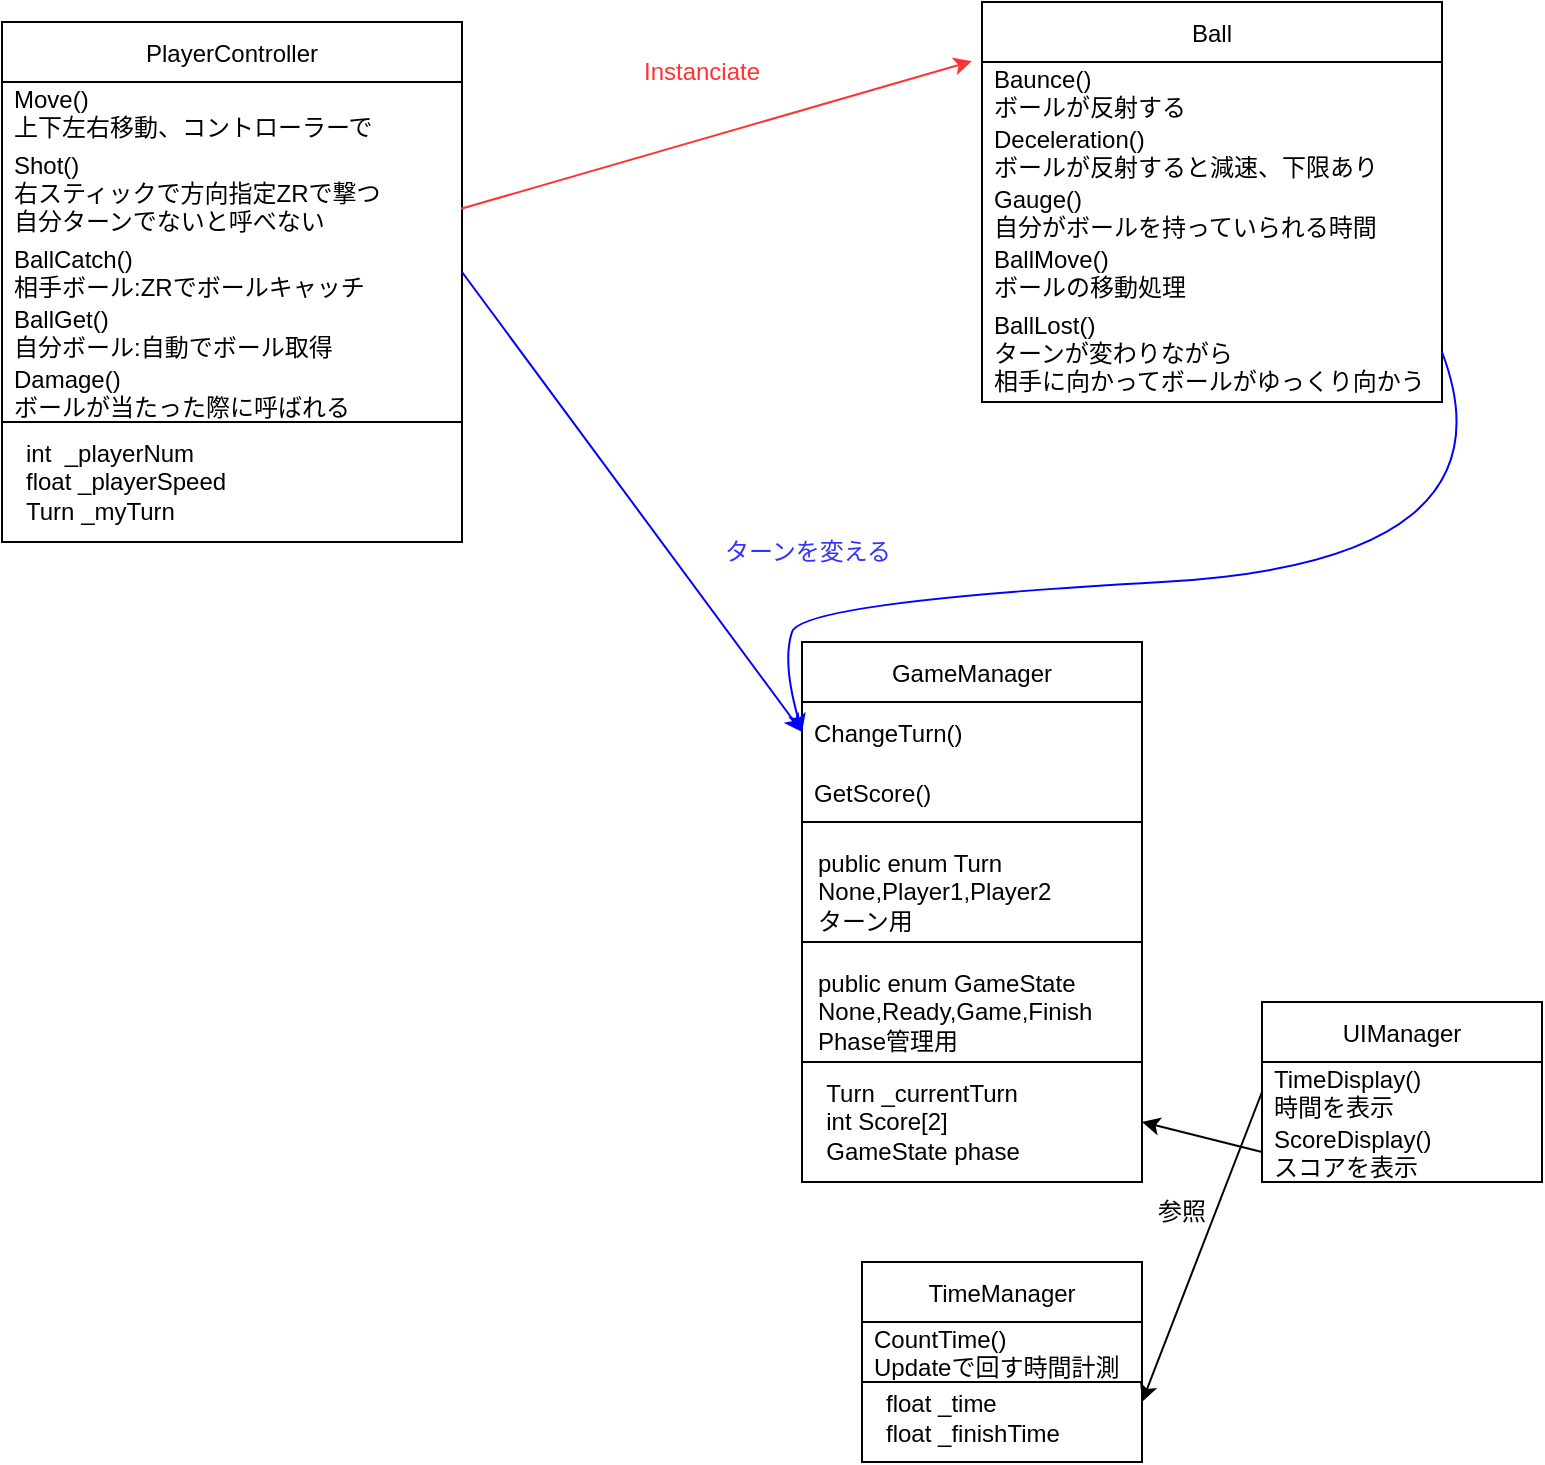 <mxfile version="20.4.0" type="github">
  <diagram id="CUJ2idv1SOD93QWXkaur" name="Page-1">
    <mxGraphModel dx="1038" dy="585" grid="1" gridSize="10" guides="1" tooltips="1" connect="1" arrows="1" fold="1" page="1" pageScale="1" pageWidth="827" pageHeight="1169" math="0" shadow="0">
      <root>
        <mxCell id="0" />
        <mxCell id="1" parent="0" />
        <mxCell id="JUArI4gAwQ3gmOuTNBQ1-1" value="PlayerController" style="swimlane;fontStyle=0;childLayout=stackLayout;horizontal=1;startSize=30;horizontalStack=0;resizeParent=1;resizeParentMax=0;resizeLast=0;collapsible=1;marginBottom=0;" vertex="1" parent="1">
          <mxGeometry x="40" y="50" width="230" height="200" as="geometry" />
        </mxCell>
        <mxCell id="JUArI4gAwQ3gmOuTNBQ1-2" value="Move()&#xa;上下左右移動、コントローラーで" style="text;strokeColor=none;fillColor=none;align=left;verticalAlign=middle;spacingLeft=4;spacingRight=4;overflow=hidden;points=[[0,0.5],[1,0.5]];portConstraint=eastwest;rotatable=0;" vertex="1" parent="JUArI4gAwQ3gmOuTNBQ1-1">
          <mxGeometry y="30" width="230" height="30" as="geometry" />
        </mxCell>
        <mxCell id="JUArI4gAwQ3gmOuTNBQ1-3" value="Shot()&#xa;右スティックで方向指定ZRで撃つ&#xa;自分ターンでないと呼べない" style="text;strokeColor=none;fillColor=none;align=left;verticalAlign=middle;spacingLeft=4;spacingRight=4;overflow=hidden;points=[[0,0.5],[1,0.5]];portConstraint=eastwest;rotatable=0;" vertex="1" parent="JUArI4gAwQ3gmOuTNBQ1-1">
          <mxGeometry y="60" width="230" height="50" as="geometry" />
        </mxCell>
        <mxCell id="JUArI4gAwQ3gmOuTNBQ1-4" value="BallCatch()&#xa;相手ボール:ZRでボールキャッチ" style="text;strokeColor=none;fillColor=none;align=left;verticalAlign=middle;spacingLeft=4;spacingRight=4;overflow=hidden;points=[[0,0.5],[1,0.5]];portConstraint=eastwest;rotatable=0;" vertex="1" parent="JUArI4gAwQ3gmOuTNBQ1-1">
          <mxGeometry y="110" width="230" height="30" as="geometry" />
        </mxCell>
        <mxCell id="JUArI4gAwQ3gmOuTNBQ1-5" value="BallGet()&#xa;自分ボール:自動でボール取得" style="text;strokeColor=none;fillColor=none;align=left;verticalAlign=middle;spacingLeft=4;spacingRight=4;overflow=hidden;points=[[0,0.5],[1,0.5]];portConstraint=eastwest;rotatable=0;" vertex="1" parent="JUArI4gAwQ3gmOuTNBQ1-1">
          <mxGeometry y="140" width="230" height="30" as="geometry" />
        </mxCell>
        <mxCell id="JUArI4gAwQ3gmOuTNBQ1-6" value="Damage()&#xa;ボールが当たった際に呼ばれる" style="text;strokeColor=none;fillColor=none;align=left;verticalAlign=middle;spacingLeft=4;spacingRight=4;overflow=hidden;points=[[0,0.5],[1,0.5]];portConstraint=eastwest;rotatable=0;" vertex="1" parent="JUArI4gAwQ3gmOuTNBQ1-1">
          <mxGeometry y="170" width="230" height="30" as="geometry" />
        </mxCell>
        <mxCell id="JUArI4gAwQ3gmOuTNBQ1-7" value="Ball" style="swimlane;fontStyle=0;childLayout=stackLayout;horizontal=1;startSize=30;horizontalStack=0;resizeParent=1;resizeParentMax=0;resizeLast=0;collapsible=1;marginBottom=0;" vertex="1" parent="1">
          <mxGeometry x="530" y="40" width="230" height="200" as="geometry" />
        </mxCell>
        <mxCell id="JUArI4gAwQ3gmOuTNBQ1-8" value="Baunce()&#xa;ボールが反射する" style="text;strokeColor=none;fillColor=none;align=left;verticalAlign=middle;spacingLeft=4;spacingRight=4;overflow=hidden;points=[[0,0.5],[1,0.5]];portConstraint=eastwest;rotatable=0;" vertex="1" parent="JUArI4gAwQ3gmOuTNBQ1-7">
          <mxGeometry y="30" width="230" height="30" as="geometry" />
        </mxCell>
        <mxCell id="JUArI4gAwQ3gmOuTNBQ1-9" value="Deceleration()&#xa;ボールが反射すると減速、下限あり" style="text;strokeColor=none;fillColor=none;align=left;verticalAlign=middle;spacingLeft=4;spacingRight=4;overflow=hidden;points=[[0,0.5],[1,0.5]];portConstraint=eastwest;rotatable=0;" vertex="1" parent="JUArI4gAwQ3gmOuTNBQ1-7">
          <mxGeometry y="60" width="230" height="30" as="geometry" />
        </mxCell>
        <mxCell id="JUArI4gAwQ3gmOuTNBQ1-10" value="Gauge()&#xa;自分がボールを持っていられる時間" style="text;strokeColor=none;fillColor=none;align=left;verticalAlign=middle;spacingLeft=4;spacingRight=4;overflow=hidden;points=[[0,0.5],[1,0.5]];portConstraint=eastwest;rotatable=0;" vertex="1" parent="JUArI4gAwQ3gmOuTNBQ1-7">
          <mxGeometry y="90" width="230" height="30" as="geometry" />
        </mxCell>
        <mxCell id="JUArI4gAwQ3gmOuTNBQ1-11" value="BallMove()&#xa;ボールの移動処理" style="text;strokeColor=none;fillColor=none;align=left;verticalAlign=middle;spacingLeft=4;spacingRight=4;overflow=hidden;points=[[0,0.5],[1,0.5]];portConstraint=eastwest;rotatable=0;" vertex="1" parent="JUArI4gAwQ3gmOuTNBQ1-7">
          <mxGeometry y="120" width="230" height="30" as="geometry" />
        </mxCell>
        <mxCell id="JUArI4gAwQ3gmOuTNBQ1-12" value="BallLost()&#xa;ターンが変わりながら&#xa;相手に向かってボールがゆっくり向かう" style="text;strokeColor=none;fillColor=none;align=left;verticalAlign=middle;spacingLeft=4;spacingRight=4;overflow=hidden;points=[[0,0.5],[1,0.5]];portConstraint=eastwest;rotatable=0;" vertex="1" parent="JUArI4gAwQ3gmOuTNBQ1-7">
          <mxGeometry y="150" width="230" height="50" as="geometry" />
        </mxCell>
        <mxCell id="JUArI4gAwQ3gmOuTNBQ1-13" value="GameManager" style="swimlane;fontStyle=0;childLayout=stackLayout;horizontal=1;startSize=30;horizontalStack=0;resizeParent=1;resizeParentMax=0;resizeLast=0;collapsible=1;marginBottom=0;" vertex="1" parent="1">
          <mxGeometry x="440" y="360" width="170" height="90" as="geometry" />
        </mxCell>
        <mxCell id="JUArI4gAwQ3gmOuTNBQ1-14" value="ChangeTurn()" style="text;strokeColor=none;fillColor=none;align=left;verticalAlign=middle;spacingLeft=4;spacingRight=4;overflow=hidden;points=[[0,0.5],[1,0.5]];portConstraint=eastwest;rotatable=0;" vertex="1" parent="JUArI4gAwQ3gmOuTNBQ1-13">
          <mxGeometry y="30" width="170" height="30" as="geometry" />
        </mxCell>
        <mxCell id="JUArI4gAwQ3gmOuTNBQ1-15" value="GetScore()" style="text;strokeColor=none;fillColor=none;align=left;verticalAlign=middle;spacingLeft=4;spacingRight=4;overflow=hidden;points=[[0,0.5],[1,0.5]];portConstraint=eastwest;rotatable=0;" vertex="1" parent="JUArI4gAwQ3gmOuTNBQ1-13">
          <mxGeometry y="60" width="170" height="30" as="geometry" />
        </mxCell>
        <mxCell id="JUArI4gAwQ3gmOuTNBQ1-16" value="UIManager" style="swimlane;fontStyle=0;childLayout=stackLayout;horizontal=1;startSize=30;horizontalStack=0;resizeParent=1;resizeParentMax=0;resizeLast=0;collapsible=1;marginBottom=0;" vertex="1" parent="1">
          <mxGeometry x="670" y="540" width="140" height="90" as="geometry" />
        </mxCell>
        <mxCell id="JUArI4gAwQ3gmOuTNBQ1-17" value="TimeDisplay()&#xa;時間を表示&#xa;" style="text;strokeColor=none;fillColor=none;align=left;verticalAlign=middle;spacingLeft=4;spacingRight=4;overflow=hidden;points=[[0,0.5],[1,0.5]];portConstraint=eastwest;rotatable=0;" vertex="1" parent="JUArI4gAwQ3gmOuTNBQ1-16">
          <mxGeometry y="30" width="140" height="30" as="geometry" />
        </mxCell>
        <mxCell id="JUArI4gAwQ3gmOuTNBQ1-18" value="ScoreDisplay()&#xa;スコアを表示" style="text;strokeColor=none;fillColor=none;align=left;verticalAlign=middle;spacingLeft=4;spacingRight=4;overflow=hidden;points=[[0,0.5],[1,0.5]];portConstraint=eastwest;rotatable=0;" vertex="1" parent="JUArI4gAwQ3gmOuTNBQ1-16">
          <mxGeometry y="60" width="140" height="30" as="geometry" />
        </mxCell>
        <mxCell id="JUArI4gAwQ3gmOuTNBQ1-19" value="TimeManager" style="swimlane;fontStyle=0;childLayout=stackLayout;horizontal=1;startSize=30;horizontalStack=0;resizeParent=1;resizeParentMax=0;resizeLast=0;collapsible=1;marginBottom=0;" vertex="1" parent="1">
          <mxGeometry x="470" y="670" width="140" height="60" as="geometry" />
        </mxCell>
        <mxCell id="JUArI4gAwQ3gmOuTNBQ1-20" value="CountTime()&#xa;Updateで回す時間計測" style="text;strokeColor=none;fillColor=none;align=left;verticalAlign=middle;spacingLeft=4;spacingRight=4;overflow=hidden;points=[[0,0.5],[1,0.5]];portConstraint=eastwest;rotatable=0;" vertex="1" parent="JUArI4gAwQ3gmOuTNBQ1-19">
          <mxGeometry y="30" width="140" height="30" as="geometry" />
        </mxCell>
        <mxCell id="JUArI4gAwQ3gmOuTNBQ1-21" value="" style="swimlane;startSize=0;" vertex="1" parent="1">
          <mxGeometry x="40" y="250" width="230" height="60" as="geometry" />
        </mxCell>
        <mxCell id="JUArI4gAwQ3gmOuTNBQ1-22" value="int&amp;nbsp; _playerNum&lt;br&gt;float _playerSpeed&lt;br&gt;Turn _myTurn" style="text;html=1;align=left;verticalAlign=middle;resizable=0;points=[];autosize=1;strokeColor=none;fillColor=none;" vertex="1" parent="JUArI4gAwQ3gmOuTNBQ1-21">
          <mxGeometry x="10" width="120" height="60" as="geometry" />
        </mxCell>
        <mxCell id="JUArI4gAwQ3gmOuTNBQ1-23" value="" style="endArrow=classic;html=1;rounded=0;exitX=0.998;exitY=0.668;exitDx=0;exitDy=0;exitPerimeter=0;entryX=-0.022;entryY=0.148;entryDx=0;entryDy=0;entryPerimeter=0;strokeColor=#FF3333;" edge="1" parent="1" source="JUArI4gAwQ3gmOuTNBQ1-3" target="JUArI4gAwQ3gmOuTNBQ1-7">
          <mxGeometry width="50" height="50" relative="1" as="geometry">
            <mxPoint x="460" y="320" as="sourcePoint" />
            <mxPoint x="510" y="270" as="targetPoint" />
          </mxGeometry>
        </mxCell>
        <mxCell id="JUArI4gAwQ3gmOuTNBQ1-24" value="&lt;font color=&quot;#ff3333&quot;&gt;Instanciate&lt;/font&gt;" style="text;html=1;strokeColor=none;fillColor=none;align=center;verticalAlign=middle;whiteSpace=wrap;rounded=0;" vertex="1" parent="1">
          <mxGeometry x="360" y="60" width="60" height="30" as="geometry" />
        </mxCell>
        <mxCell id="JUArI4gAwQ3gmOuTNBQ1-25" value="" style="endArrow=classic;html=1;rounded=0;exitX=1;exitY=0.5;exitDx=0;exitDy=0;entryX=0;entryY=0.5;entryDx=0;entryDy=0;strokeColor=#0000FF;" edge="1" parent="1" source="JUArI4gAwQ3gmOuTNBQ1-4" target="JUArI4gAwQ3gmOuTNBQ1-14">
          <mxGeometry width="50" height="50" relative="1" as="geometry">
            <mxPoint x="460" y="320" as="sourcePoint" />
            <mxPoint x="460" y="250" as="targetPoint" />
          </mxGeometry>
        </mxCell>
        <mxCell id="JUArI4gAwQ3gmOuTNBQ1-26" value="&lt;font color=&quot;#3333ff&quot;&gt;ターンを変える&lt;/font&gt;" style="text;html=1;strokeColor=none;fillColor=none;align=center;verticalAlign=middle;whiteSpace=wrap;rounded=0;" vertex="1" parent="1">
          <mxGeometry x="380" y="300" width="126" height="30" as="geometry" />
        </mxCell>
        <mxCell id="JUArI4gAwQ3gmOuTNBQ1-27" value="" style="endArrow=classic;html=1;exitX=1;exitY=0.5;exitDx=0;exitDy=0;entryX=0;entryY=0.5;entryDx=0;entryDy=0;strokeColor=#0000FF;strokeWidth=1;curved=1;" edge="1" parent="1" source="JUArI4gAwQ3gmOuTNBQ1-12" target="JUArI4gAwQ3gmOuTNBQ1-14">
          <mxGeometry width="50" height="50" relative="1" as="geometry">
            <mxPoint x="755" y="260" as="sourcePoint" />
            <mxPoint x="510" y="260" as="targetPoint" />
            <Array as="points">
              <mxPoint x="800" y="320" />
              <mxPoint x="440" y="340" />
              <mxPoint x="430" y="370" />
            </Array>
          </mxGeometry>
        </mxCell>
        <mxCell id="JUArI4gAwQ3gmOuTNBQ1-28" value="" style="swimlane;startSize=0;fontColor=#3333FF;" vertex="1" parent="1">
          <mxGeometry x="440" y="570" width="170" height="60" as="geometry" />
        </mxCell>
        <mxCell id="JUArI4gAwQ3gmOuTNBQ1-29" value="&lt;div style=&quot;text-align: left;&quot;&gt;&lt;span style=&quot;color: rgb(0, 0, 0); background-color: initial;&quot;&gt;Turn _currentTurn&lt;/span&gt;&lt;/div&gt;&lt;font color=&quot;#000000&quot;&gt;&lt;div style=&quot;text-align: left;&quot;&gt;&lt;span style=&quot;background-color: initial;&quot;&gt;int Score[2]&lt;/span&gt;&lt;/div&gt;&lt;div style=&quot;text-align: left;&quot;&gt;&lt;span style=&quot;background-color: initial;&quot;&gt;GameState phase&lt;/span&gt;&lt;/div&gt;&lt;/font&gt;" style="text;html=1;align=center;verticalAlign=middle;resizable=0;points=[];autosize=1;strokeColor=none;fillColor=none;fontColor=#3333FF;" vertex="1" parent="JUArI4gAwQ3gmOuTNBQ1-28">
          <mxGeometry width="120" height="60" as="geometry" />
        </mxCell>
        <mxCell id="JUArI4gAwQ3gmOuTNBQ1-30" value="" style="endArrow=classic;html=1;fontColor=#000000;strokeColor=#000000;strokeWidth=1;curved=1;exitX=0;exitY=0.5;exitDx=0;exitDy=0;entryX=1;entryY=0.5;entryDx=0;entryDy=0;" edge="1" parent="1" source="JUArI4gAwQ3gmOuTNBQ1-18" target="JUArI4gAwQ3gmOuTNBQ1-28">
          <mxGeometry width="50" height="50" relative="1" as="geometry">
            <mxPoint x="500" y="550" as="sourcePoint" />
            <mxPoint x="550" y="500" as="targetPoint" />
          </mxGeometry>
        </mxCell>
        <mxCell id="JUArI4gAwQ3gmOuTNBQ1-31" value="" style="endArrow=classic;html=1;fontColor=#000000;strokeColor=#000000;strokeWidth=1;curved=1;exitX=0;exitY=0.5;exitDx=0;exitDy=0;entryX=1;entryY=0.25;entryDx=0;entryDy=0;" edge="1" parent="1" source="JUArI4gAwQ3gmOuTNBQ1-17" target="JUArI4gAwQ3gmOuTNBQ1-32">
          <mxGeometry width="50" height="50" relative="1" as="geometry">
            <mxPoint x="500" y="550" as="sourcePoint" />
            <mxPoint x="550" y="500" as="targetPoint" />
          </mxGeometry>
        </mxCell>
        <mxCell id="JUArI4gAwQ3gmOuTNBQ1-32" value="" style="swimlane;startSize=0;fontColor=#000000;" vertex="1" parent="1">
          <mxGeometry x="470" y="730" width="140" height="40" as="geometry" />
        </mxCell>
        <mxCell id="JUArI4gAwQ3gmOuTNBQ1-33" value="float _time&lt;br&gt;float _finishTime" style="text;html=1;strokeColor=none;fillColor=none;align=left;verticalAlign=middle;whiteSpace=wrap;rounded=0;fontColor=#000000;" vertex="1" parent="JUArI4gAwQ3gmOuTNBQ1-32">
          <mxGeometry x="10" y="5" width="120" height="25" as="geometry" />
        </mxCell>
        <mxCell id="JUArI4gAwQ3gmOuTNBQ1-34" value="参照" style="text;html=1;strokeColor=none;fillColor=none;align=center;verticalAlign=middle;whiteSpace=wrap;rounded=0;fontColor=#000000;" vertex="1" parent="1">
          <mxGeometry x="600" y="630" width="60" height="30" as="geometry" />
        </mxCell>
        <mxCell id="JUArI4gAwQ3gmOuTNBQ1-35" value="" style="swimlane;startSize=0;fontColor=#000000;" vertex="1" parent="1">
          <mxGeometry x="440" y="450" width="170" height="60" as="geometry" />
        </mxCell>
        <mxCell id="JUArI4gAwQ3gmOuTNBQ1-36" value="public enum Turn&lt;br&gt;None,Player1,Player2&lt;br&gt;ターン用" style="text;html=1;strokeColor=none;fillColor=none;align=left;verticalAlign=middle;whiteSpace=wrap;rounded=0;fontColor=#000000;" vertex="1" parent="JUArI4gAwQ3gmOuTNBQ1-35">
          <mxGeometry x="6" y="20" width="64" height="30" as="geometry" />
        </mxCell>
        <mxCell id="JUArI4gAwQ3gmOuTNBQ1-37" value="" style="swimlane;startSize=0;fontColor=#000000;" vertex="1" parent="1">
          <mxGeometry x="440" y="510" width="170" height="60" as="geometry" />
        </mxCell>
        <mxCell id="JUArI4gAwQ3gmOuTNBQ1-38" value="public enum GameState&lt;br&gt;None,Ready,Game,Finish&lt;br&gt;Phase管理用" style="text;html=1;strokeColor=none;fillColor=none;align=left;verticalAlign=middle;whiteSpace=wrap;rounded=0;fontColor=#000000;" vertex="1" parent="JUArI4gAwQ3gmOuTNBQ1-37">
          <mxGeometry x="6" y="20" width="164" height="30" as="geometry" />
        </mxCell>
      </root>
    </mxGraphModel>
  </diagram>
</mxfile>
